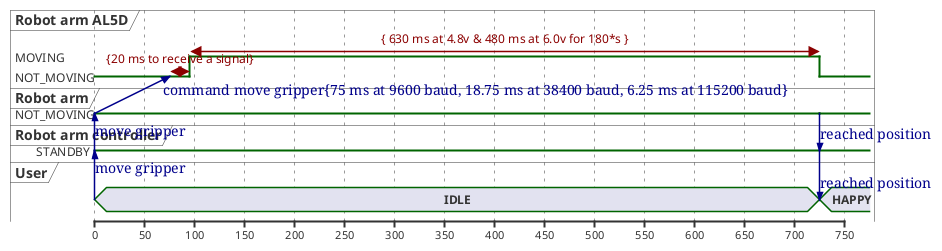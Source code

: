 @startuml timing diagram gripper
robust "Robot arm AL5D" as AL5D
robust "Robot arm" as System
robust "Robot arm controller" as Controller
concise "User" as User
scale 50 as 50 pixels

@0
AL5D is NOT_MOVING
System is NOT_MOVING
Controller is STANDBY
User is IDLE

@0
User -> Controller : move gripper
User is WAITING

@+0
Controller -> System : move gripper
System is MOVING

@+0
System -> AL5D@+75 : command move gripper{75 ms at 9600 baud, 18.75 ms at 38400 baud, 6.25 ms at 115200 baud}

@+75
AL5D@+0 <-> @+20 : {20 ms to receive a signal}

@+20
AL5D IS MOVING
AL5D@+0 <-> @+630 : { 630 ms at 4.8v & 480 ms at 6.0v for 180*s }

@+630
AL5D IS NOT_MOVING
System -> Controller : reached position
System IS NOT_MOVING

@+0
Controller -> User : reached position
User is HAPPY


@enduml